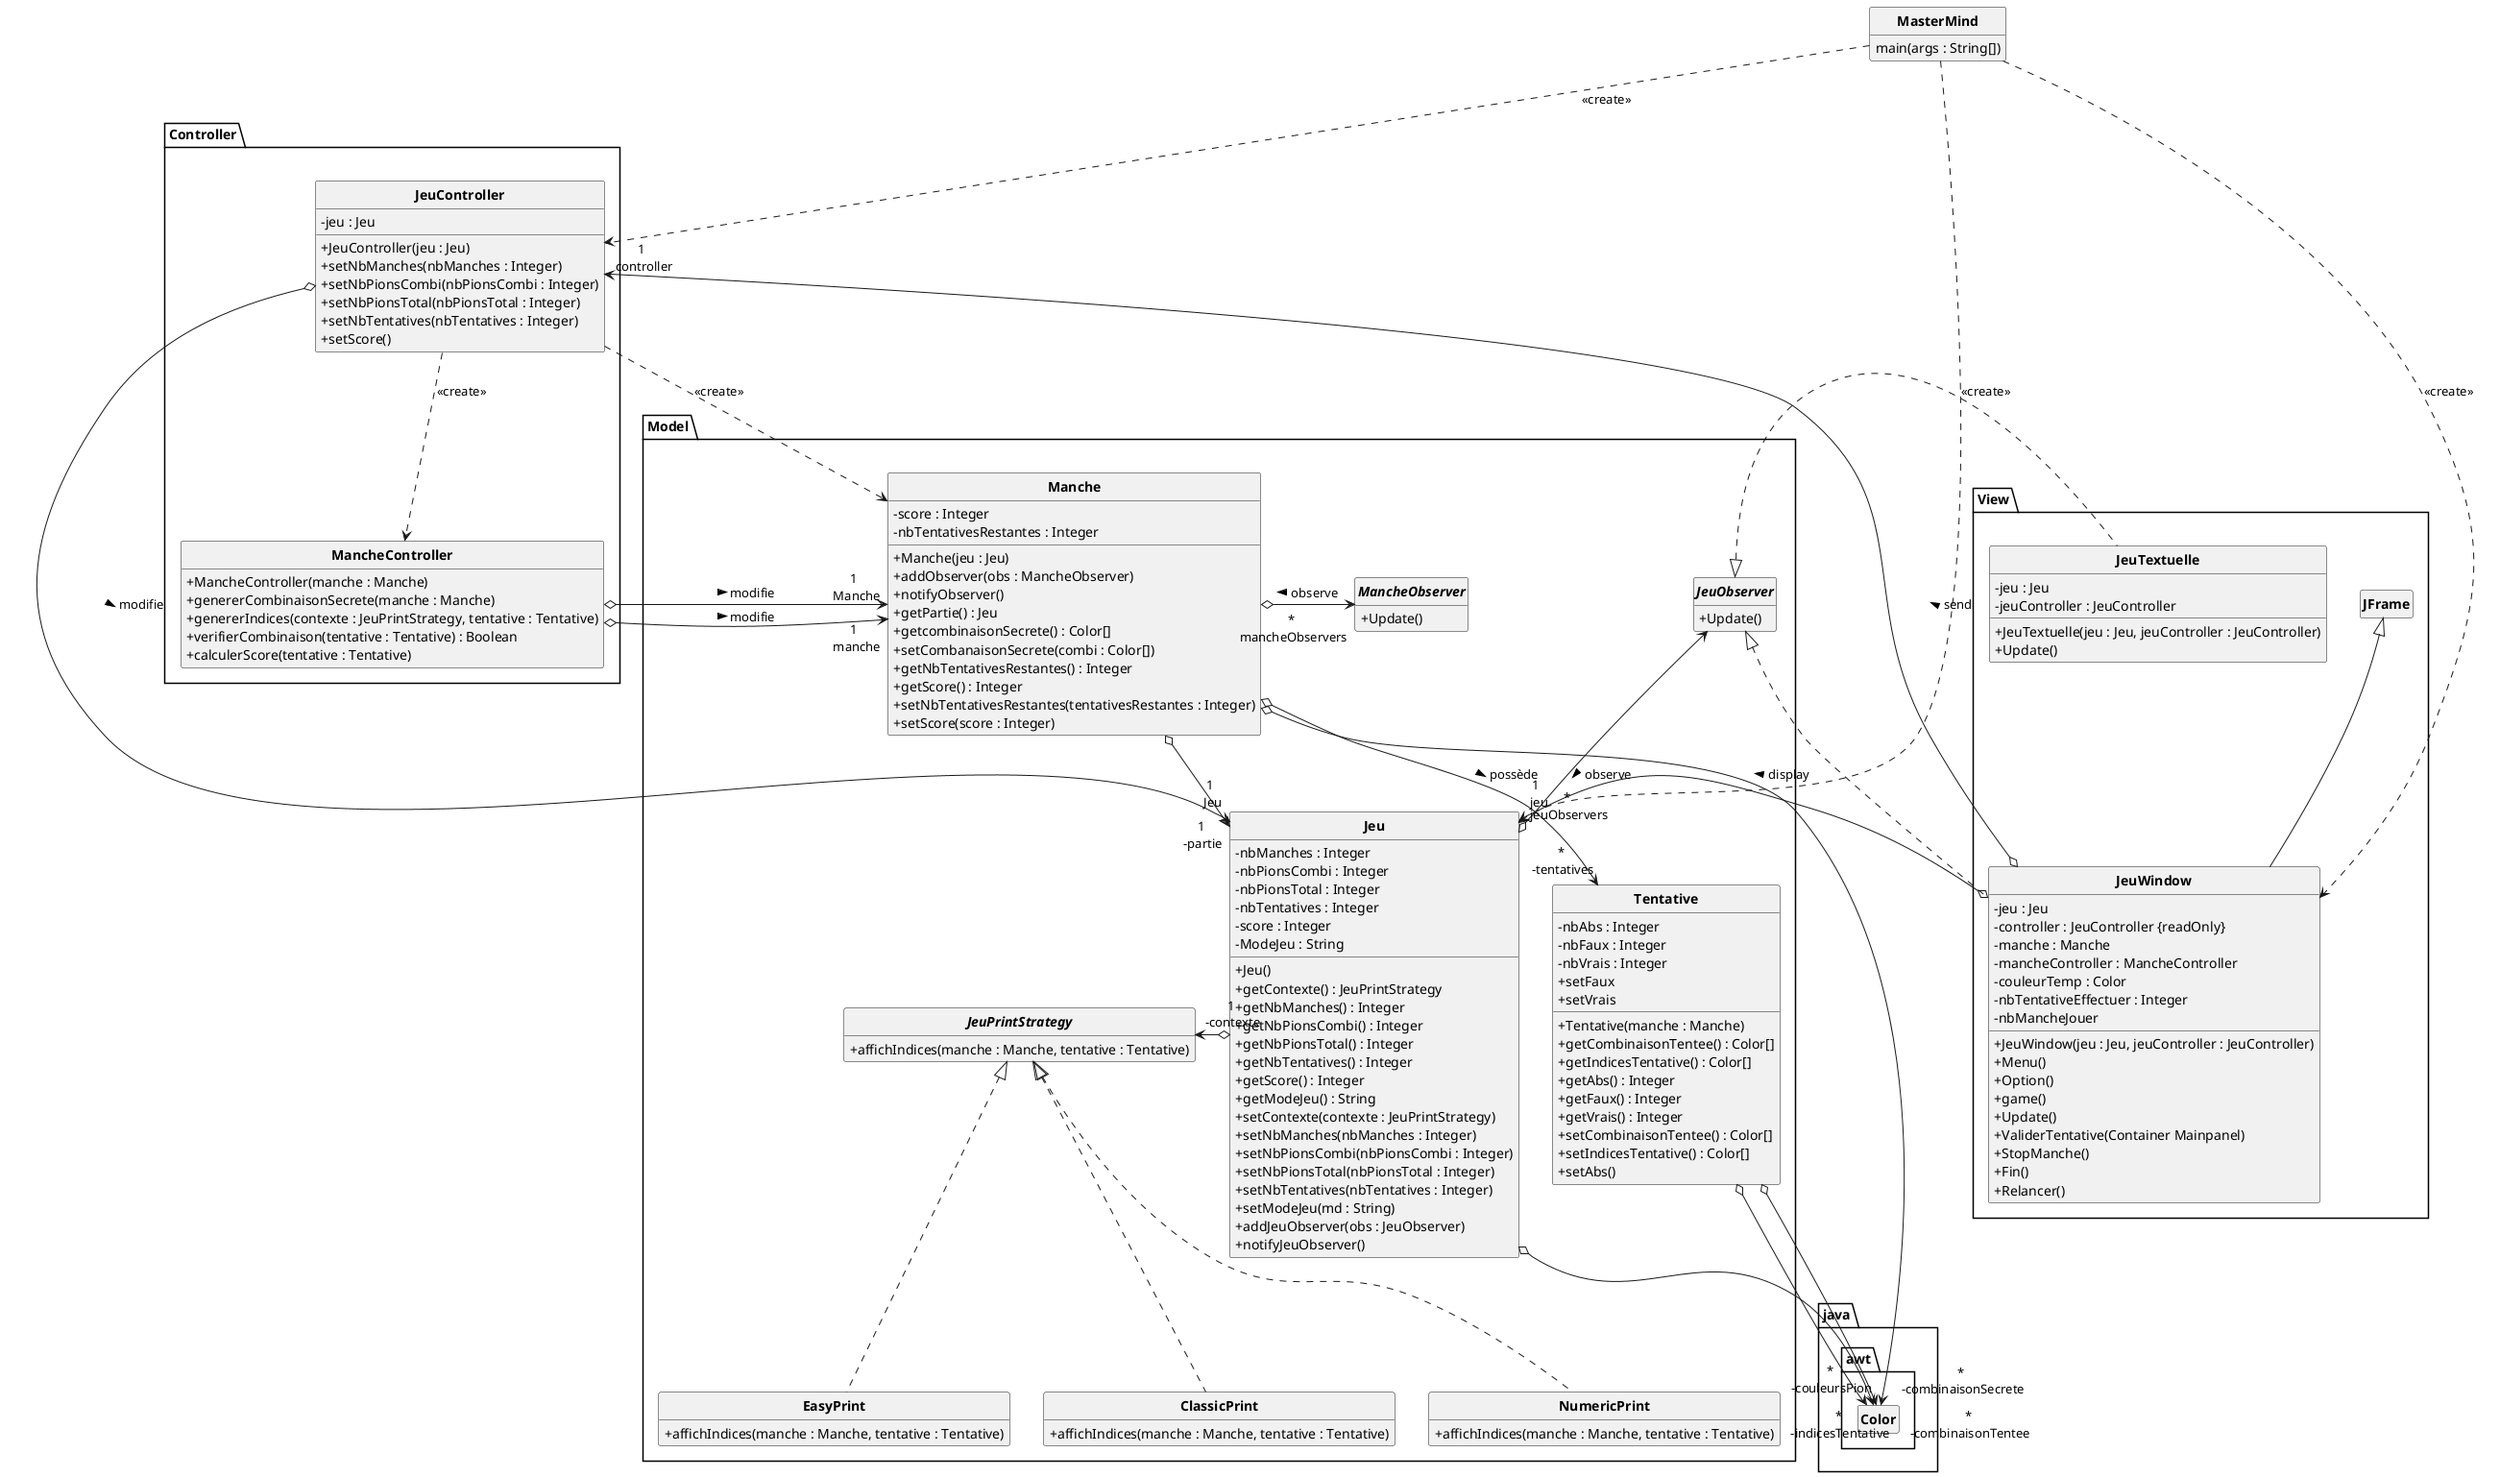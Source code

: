 @startuml
'https://plantuml.com/class-diagram

skinparam classAttributeIconSize 0
skinparam classFontStyle Bold
skinparam style strictuml
hide empty members

package Controller{

    class JeuController{
        - jeu : Jeu
        + JeuController(jeu : Jeu)
        + setNbManches(nbManches : Integer)
        + setNbPionsCombi(nbPionsCombi : Integer)
        + setNbPionsTotal(nbPionsTotal : Integer)
        + setNbTentatives(nbTentatives : Integer)
        + setScore()
    }

    class MancheController
    {
        + MancheController(manche : Manche)
        + genererCombinaisonSecrete(manche : Manche)
        + genererIndices(contexte : JeuPrintStrategy, tentative : Tentative)
        + verifierCombinaison(tentative : Tentative) : Boolean
        + calculerScore(tentative : Tentative)
    }
}

package java.awt{
    class Color
}

package Model{

    class Jeu{
        - nbManches : Integer
        - nbPionsCombi : Integer
        - nbPionsTotal : Integer
        - nbTentatives : Integer
        - score : Integer
        -ModeJeu : String
        + Jeu()
        + getContexte() : JeuPrintStrategy
        + getNbManches() : Integer
        + getNbPionsCombi() : Integer
        + getNbPionsTotal() : Integer
        + getNbTentatives() : Integer
        + getScore() : Integer
        + getModeJeu() : String
        + setContexte(contexte : JeuPrintStrategy)
        + setNbManches(nbManches : Integer)
        + setNbPionsCombi(nbPionsCombi : Integer)
        + setNbPionsTotal(nbPionsTotal : Integer)
        + setNbTentatives(nbTentatives : Integer)
        + setModeJeu(md : String)
        + addJeuObserver(obs : JeuObserver)
        + notifyJeuObserver()
    }
    Manche o--> "1\n -partie" Jeu
    '''Jeu o-u-> "*\n -manches" Manche

    class Manche {
        - score : Integer
        - nbTentativesRestantes : Integer
        + Manche(jeu : Jeu)
        + addObserver(obs : MancheObserver)
        + notifyObserver()
        + getPartie() : Jeu
        + getcombinaisonSecrete() : Color[]
        + setCombanaisonSecrete(combi : Color[])
        + getNbTentativesRestantes() : Integer
        + getScore() : Integer
        + setNbTentativesRestantes(tentativesRestantes : Integer)
        + setScore(score : Integer)
    }
    Jeu o-d->"*\n -couleursPion" Color
    Manche o-d->"*\n -combinaisonSecrete" Color

    class Tentative{
        -nbAbs : Integer
        -nbFaux : Integer
        -nbVrais : Integer
        +Tentative(manche : Manche)
        +getCombinaisonTentee() : Color[]
        +getIndicesTentative() : Color[]
        +getAbs() : Integer
        +getFaux() : Integer
        +getVrais() : Integer
        +setCombinaisonTentee() : Color[]
        +setIndicesTentative() : Color[]
        +setAbs()
        +setFaux
        +setVrais
    }
    Tentative o-d->"*\n -combinaisonTentee" Color
    Tentative o-d->"*\n -indicesTentative" Color

    Manche o-d-> "*\n -tentatives" Tentative : > possède

    interface JeuObserver{
        + Update()
    }
    interface MancheObserver{
       + Update()
    }

    interface JeuPrintStrategy{
        + affichIndices(manche : Manche, tentative : Tentative)
    }

    class EasyPrint implements JeuPrintStrategy{
        + affichIndices(manche : Manche, tentative : Tentative)
    }
    class ClassicPrint implements JeuPrintStrategy{
        + affichIndices(manche : Manche, tentative : Tentative)
    }
    class NumericPrint implements JeuPrintStrategy{
        + affichIndices(manche : Manche, tentative : Tentative)
    }

    Jeu "1\n -contexte" o-> JeuPrintStrategy

}
package View{
    class JeuWindow extends JFrame implements Model.JeuObserver{
        - jeu : Jeu
        - controller : JeuController {readOnly}
        - manche : Manche
        - mancheController : MancheController
        - couleurTemp : Color
        - nbTentativeEffectuer : Integer
        - nbMancheJouer
        + JeuWindow(jeu : Jeu, jeuController : JeuController)
        + Menu()
        + Option()
        + game()
        + Update()
        + ValiderTentative(Container Mainpanel)
        + StopManche()
        + Fin()
        + Relancer()
    }

    class JeuTextuelle implements Model.JeuObserver
    {
        -jeu : Jeu
        -jeuController : JeuController
        +JeuTextuelle(jeu : Jeu, jeuController : JeuController)
        +Update()
    }
}
class MasterMind
{
    main(args : String[])
}
View.JeuWindow o-> "1 \n controller"Controller.JeuController : > send
View.JeuWindow o->"1 \n jeu" Model.Jeu : > display
MasterMind ..> View.JeuWindow : <<create>>
MasterMind ..> Controller.JeuController : <<create>>
MasterMind ..> Model.Jeu : <<create>>
Model.Jeu "*\n jeuObservers" o-u-> Model.JeuObserver : < observe
Model.Manche "*\n mancheObservers" o-> Model.MancheObserver : < observe
Controller.JeuController  ..> Model.Manche : <<create>>
Controller.JeuController  ..> Controller.MancheController : <<create>>
Controller.MancheController o-u->"1 \n Manche" Model.Manche : > modifie
Controller.JeuController o->"1 \n Jeu" Model.Jeu : > modifie
Controller.MancheController o->"1 \n manche" Model.Manche : > modifie
@enduml